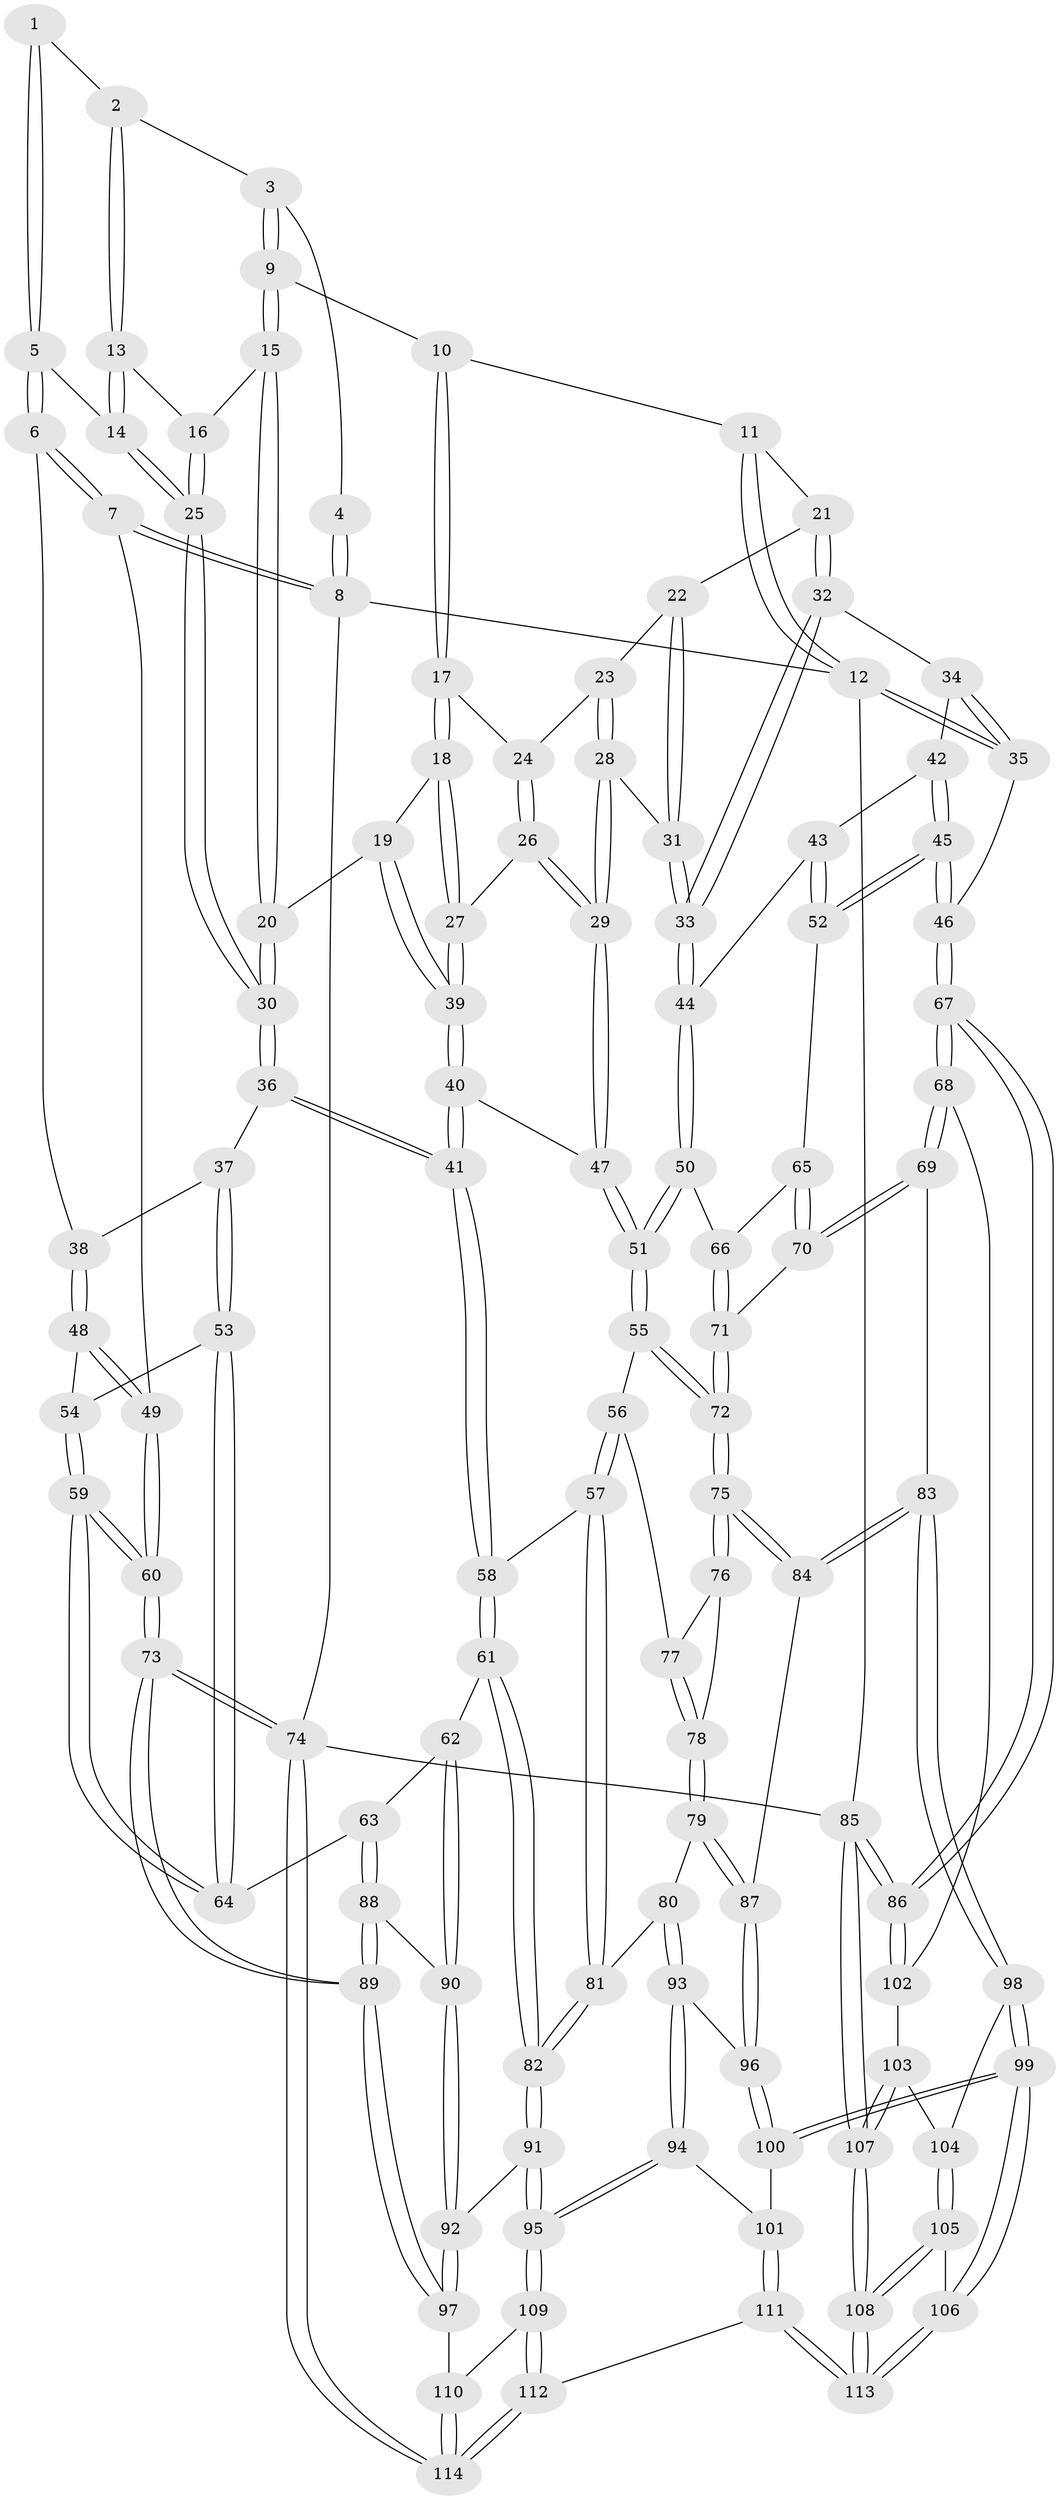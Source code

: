// coarse degree distribution, {4: 0.5217391304347826, 5: 0.30434782608695654, 3: 0.13043478260869565, 6: 0.043478260869565216}
// Generated by graph-tools (version 1.1) at 2025/42/03/06/25 10:42:26]
// undirected, 114 vertices, 282 edges
graph export_dot {
graph [start="1"]
  node [color=gray90,style=filled];
  1 [pos="+0.11352788472127967+0.026689173032405606"];
  2 [pos="+0.25291764719240195+0"];
  3 [pos="+0.3406340906175647+0"];
  4 [pos="+0.08496107049969204+0"];
  5 [pos="+0.11650856331017682+0.1450292436484267"];
  6 [pos="+0.08883836617934979+0.1536556231540806"];
  7 [pos="+0+0.10448716239641075"];
  8 [pos="+0+0"];
  9 [pos="+0.4407676945675341+0"];
  10 [pos="+0.5092612549886378+0"];
  11 [pos="+0.7142886556867841+0"];
  12 [pos="+1+0"];
  13 [pos="+0.2218859632338213+0.07017572630627372"];
  14 [pos="+0.16655294278881957+0.13706890383255038"];
  15 [pos="+0.3840383347776449+0.14053364327954118"];
  16 [pos="+0.322652355140196+0.14023285739404787"];
  17 [pos="+0.5478532156776156+0.11345855752932894"];
  18 [pos="+0.4481389121262559+0.18855217728969628"];
  19 [pos="+0.4238962220892612+0.19258990037089196"];
  20 [pos="+0.39816372666902744+0.1773286637518457"];
  21 [pos="+0.7813775787752089+0.09627666742660146"];
  22 [pos="+0.7156017475745766+0.1389612838051834"];
  23 [pos="+0.620454710416652+0.14965865718626523"];
  24 [pos="+0.560587836819914+0.1304814679513276"];
  25 [pos="+0.24868481808969659+0.22795889495657226"];
  26 [pos="+0.5575082291148526+0.2521916004457846"];
  27 [pos="+0.5319385545062801+0.2456264644291222"];
  28 [pos="+0.6363196327754537+0.26121730375474717"];
  29 [pos="+0.5737799617854765+0.275627838009335"];
  30 [pos="+0.27504412768858416+0.27969267377958584"];
  31 [pos="+0.6573013206144817+0.2628353916677247"];
  32 [pos="+0.852781961273229+0.17357538787200763"];
  33 [pos="+0.7442278628755086+0.3295693957347349"];
  34 [pos="+0.8532608787772606+0.17368726854547695"];
  35 [pos="+1+0.017417096779428962"];
  36 [pos="+0.27539641740026444+0.3479424661561766"];
  37 [pos="+0.18363239585772795+0.3587341202870722"];
  38 [pos="+0.11752780428273805+0.2748643420506361"];
  39 [pos="+0.43315611546012955+0.27935906566998303"];
  40 [pos="+0.4152890817911891+0.35924275882524187"];
  41 [pos="+0.34949195249232035+0.4156829941596195"];
  42 [pos="+0.8780390156108809+0.21957064032470192"];
  43 [pos="+0.8902470435187787+0.3655511699716946"];
  44 [pos="+0.7467370929356187+0.3727745463032982"];
  45 [pos="+1+0.3984274385184187"];
  46 [pos="+1+0.4086579357044752"];
  47 [pos="+0.5531113220359003+0.3344824265560359"];
  48 [pos="+0+0.3551685107330122"];
  49 [pos="+0+0.3246336158871505"];
  50 [pos="+0.7440268092709381+0.379702185252311"];
  51 [pos="+0.6197929558778236+0.4409114911319897"];
  52 [pos="+0.9681219508415216+0.4143827378538983"];
  53 [pos="+0.12760299875178677+0.39995027585171133"];
  54 [pos="+0.08921835126697747+0.39491184428199"];
  55 [pos="+0.5993166073826242+0.48944038539494156"];
  56 [pos="+0.5774581227848948+0.5028936564961191"];
  57 [pos="+0.4892055336070296+0.5209976232204109"];
  58 [pos="+0.3549258031801066+0.44801543358871887"];
  59 [pos="+0+0.5818579585379164"];
  60 [pos="+0+0.6281099382429834"];
  61 [pos="+0.25767029735040575+0.5972994628760644"];
  62 [pos="+0.23612296060855512+0.5999885187775698"];
  63 [pos="+0.1884904944053958+0.5849098038717954"];
  64 [pos="+0.13402847568687698+0.559696250427748"];
  65 [pos="+0.9316236647467034+0.4464133682861653"];
  66 [pos="+0.7886958664578649+0.45895113896104495"];
  67 [pos="+1+0.6538940859066932"];
  68 [pos="+1+0.6642912707332744"];
  69 [pos="+1+0.6594874691673899"];
  70 [pos="+0.8912359643511634+0.5457121443495215"];
  71 [pos="+0.792825669956908+0.5701001723703801"];
  72 [pos="+0.7622876243531098+0.6165140293664295"];
  73 [pos="+0+0.8377706914616159"];
  74 [pos="+0+1"];
  75 [pos="+0.7607253134475499+0.6794579669900094"];
  76 [pos="+0.6322350353625034+0.6300843058411555"];
  77 [pos="+0.5882156449875351+0.5705102834403737"];
  78 [pos="+0.5765472760307018+0.6471869548429935"];
  79 [pos="+0.572274774339199+0.6542500200149394"];
  80 [pos="+0.48152016515548574+0.6688867794667489"];
  81 [pos="+0.47701140198950387+0.6631472709593573"];
  82 [pos="+0.31372872002911134+0.6684880141956021"];
  83 [pos="+0.8027075470295647+0.7195677863312832"];
  84 [pos="+0.7608462098668467+0.6802661616619206"];
  85 [pos="+1+1"];
  86 [pos="+1+0.8951680828618309"];
  87 [pos="+0.6529774282451318+0.7350214310127768"];
  88 [pos="+0.07686213126900303+0.7150591643637477"];
  89 [pos="+0+0.8366097486586941"];
  90 [pos="+0.18183059313032657+0.7017319296100263"];
  91 [pos="+0.3274073883582149+0.8249189474902724"];
  92 [pos="+0.17206836979789136+0.7742782671743174"];
  93 [pos="+0.48388189647064206+0.6806016255397128"];
  94 [pos="+0.46405559920049616+0.8331818530139407"];
  95 [pos="+0.3483315754483462+0.8681213888326473"];
  96 [pos="+0.6281259158830141+0.7620294725641082"];
  97 [pos="+0.05628006662845356+0.8581298805491903"];
  98 [pos="+0.8106144355677214+0.7674157935802268"];
  99 [pos="+0.7028409774589128+0.9336889109653125"];
  100 [pos="+0.5908328214270744+0.8448347408331013"];
  101 [pos="+0.5386245322916265+0.8560916236836498"];
  102 [pos="+0.9147642360487103+0.8453428568126217"];
  103 [pos="+0.907522553080312+0.8490989239053717"];
  104 [pos="+0.8769765490306608+0.83816938393135"];
  105 [pos="+0.8591786037409315+0.8776130533394472"];
  106 [pos="+0.7077244555493648+0.9502621181341468"];
  107 [pos="+1+1"];
  108 [pos="+0.773187995225118+1"];
  109 [pos="+0.32437645487554634+0.9246574396972146"];
  110 [pos="+0.13913429496781776+0.9064580429982144"];
  111 [pos="+0.5173841648083546+1"];
  112 [pos="+0.36621141989363126+1"];
  113 [pos="+0.7703128019394178+1"];
  114 [pos="+0.1605641818591758+1"];
  1 -- 2;
  1 -- 5;
  1 -- 5;
  2 -- 3;
  2 -- 13;
  2 -- 13;
  3 -- 4;
  3 -- 9;
  3 -- 9;
  4 -- 8;
  4 -- 8;
  5 -- 6;
  5 -- 6;
  5 -- 14;
  6 -- 7;
  6 -- 7;
  6 -- 38;
  7 -- 8;
  7 -- 8;
  7 -- 49;
  8 -- 12;
  8 -- 74;
  9 -- 10;
  9 -- 15;
  9 -- 15;
  10 -- 11;
  10 -- 17;
  10 -- 17;
  11 -- 12;
  11 -- 12;
  11 -- 21;
  12 -- 35;
  12 -- 35;
  12 -- 85;
  13 -- 14;
  13 -- 14;
  13 -- 16;
  14 -- 25;
  14 -- 25;
  15 -- 16;
  15 -- 20;
  15 -- 20;
  16 -- 25;
  16 -- 25;
  17 -- 18;
  17 -- 18;
  17 -- 24;
  18 -- 19;
  18 -- 27;
  18 -- 27;
  19 -- 20;
  19 -- 39;
  19 -- 39;
  20 -- 30;
  20 -- 30;
  21 -- 22;
  21 -- 32;
  21 -- 32;
  22 -- 23;
  22 -- 31;
  22 -- 31;
  23 -- 24;
  23 -- 28;
  23 -- 28;
  24 -- 26;
  24 -- 26;
  25 -- 30;
  25 -- 30;
  26 -- 27;
  26 -- 29;
  26 -- 29;
  27 -- 39;
  27 -- 39;
  28 -- 29;
  28 -- 29;
  28 -- 31;
  29 -- 47;
  29 -- 47;
  30 -- 36;
  30 -- 36;
  31 -- 33;
  31 -- 33;
  32 -- 33;
  32 -- 33;
  32 -- 34;
  33 -- 44;
  33 -- 44;
  34 -- 35;
  34 -- 35;
  34 -- 42;
  35 -- 46;
  36 -- 37;
  36 -- 41;
  36 -- 41;
  37 -- 38;
  37 -- 53;
  37 -- 53;
  38 -- 48;
  38 -- 48;
  39 -- 40;
  39 -- 40;
  40 -- 41;
  40 -- 41;
  40 -- 47;
  41 -- 58;
  41 -- 58;
  42 -- 43;
  42 -- 45;
  42 -- 45;
  43 -- 44;
  43 -- 52;
  43 -- 52;
  44 -- 50;
  44 -- 50;
  45 -- 46;
  45 -- 46;
  45 -- 52;
  45 -- 52;
  46 -- 67;
  46 -- 67;
  47 -- 51;
  47 -- 51;
  48 -- 49;
  48 -- 49;
  48 -- 54;
  49 -- 60;
  49 -- 60;
  50 -- 51;
  50 -- 51;
  50 -- 66;
  51 -- 55;
  51 -- 55;
  52 -- 65;
  53 -- 54;
  53 -- 64;
  53 -- 64;
  54 -- 59;
  54 -- 59;
  55 -- 56;
  55 -- 72;
  55 -- 72;
  56 -- 57;
  56 -- 57;
  56 -- 77;
  57 -- 58;
  57 -- 81;
  57 -- 81;
  58 -- 61;
  58 -- 61;
  59 -- 60;
  59 -- 60;
  59 -- 64;
  59 -- 64;
  60 -- 73;
  60 -- 73;
  61 -- 62;
  61 -- 82;
  61 -- 82;
  62 -- 63;
  62 -- 90;
  62 -- 90;
  63 -- 64;
  63 -- 88;
  63 -- 88;
  65 -- 66;
  65 -- 70;
  65 -- 70;
  66 -- 71;
  66 -- 71;
  67 -- 68;
  67 -- 68;
  67 -- 86;
  67 -- 86;
  68 -- 69;
  68 -- 69;
  68 -- 102;
  69 -- 70;
  69 -- 70;
  69 -- 83;
  70 -- 71;
  71 -- 72;
  71 -- 72;
  72 -- 75;
  72 -- 75;
  73 -- 74;
  73 -- 74;
  73 -- 89;
  73 -- 89;
  74 -- 114;
  74 -- 114;
  74 -- 85;
  75 -- 76;
  75 -- 76;
  75 -- 84;
  75 -- 84;
  76 -- 77;
  76 -- 78;
  77 -- 78;
  77 -- 78;
  78 -- 79;
  78 -- 79;
  79 -- 80;
  79 -- 87;
  79 -- 87;
  80 -- 81;
  80 -- 93;
  80 -- 93;
  81 -- 82;
  81 -- 82;
  82 -- 91;
  82 -- 91;
  83 -- 84;
  83 -- 84;
  83 -- 98;
  83 -- 98;
  84 -- 87;
  85 -- 86;
  85 -- 86;
  85 -- 107;
  85 -- 107;
  86 -- 102;
  86 -- 102;
  87 -- 96;
  87 -- 96;
  88 -- 89;
  88 -- 89;
  88 -- 90;
  89 -- 97;
  89 -- 97;
  90 -- 92;
  90 -- 92;
  91 -- 92;
  91 -- 95;
  91 -- 95;
  92 -- 97;
  92 -- 97;
  93 -- 94;
  93 -- 94;
  93 -- 96;
  94 -- 95;
  94 -- 95;
  94 -- 101;
  95 -- 109;
  95 -- 109;
  96 -- 100;
  96 -- 100;
  97 -- 110;
  98 -- 99;
  98 -- 99;
  98 -- 104;
  99 -- 100;
  99 -- 100;
  99 -- 106;
  99 -- 106;
  100 -- 101;
  101 -- 111;
  101 -- 111;
  102 -- 103;
  103 -- 104;
  103 -- 107;
  103 -- 107;
  104 -- 105;
  104 -- 105;
  105 -- 106;
  105 -- 108;
  105 -- 108;
  106 -- 113;
  106 -- 113;
  107 -- 108;
  107 -- 108;
  108 -- 113;
  108 -- 113;
  109 -- 110;
  109 -- 112;
  109 -- 112;
  110 -- 114;
  110 -- 114;
  111 -- 112;
  111 -- 113;
  111 -- 113;
  112 -- 114;
  112 -- 114;
}
